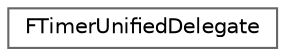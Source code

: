 digraph "Graphical Class Hierarchy"
{
 // INTERACTIVE_SVG=YES
 // LATEX_PDF_SIZE
  bgcolor="transparent";
  edge [fontname=Helvetica,fontsize=10,labelfontname=Helvetica,labelfontsize=10];
  node [fontname=Helvetica,fontsize=10,shape=box,height=0.2,width=0.4];
  rankdir="LR";
  Node0 [id="Node000000",label="FTimerUnifiedDelegate",height=0.2,width=0.4,color="grey40", fillcolor="white", style="filled",URL="$d1/d75/structFTimerUnifiedDelegate.html",tooltip="Simple interface to wrap a timer delegate that can be either native or dynamic."];
}
